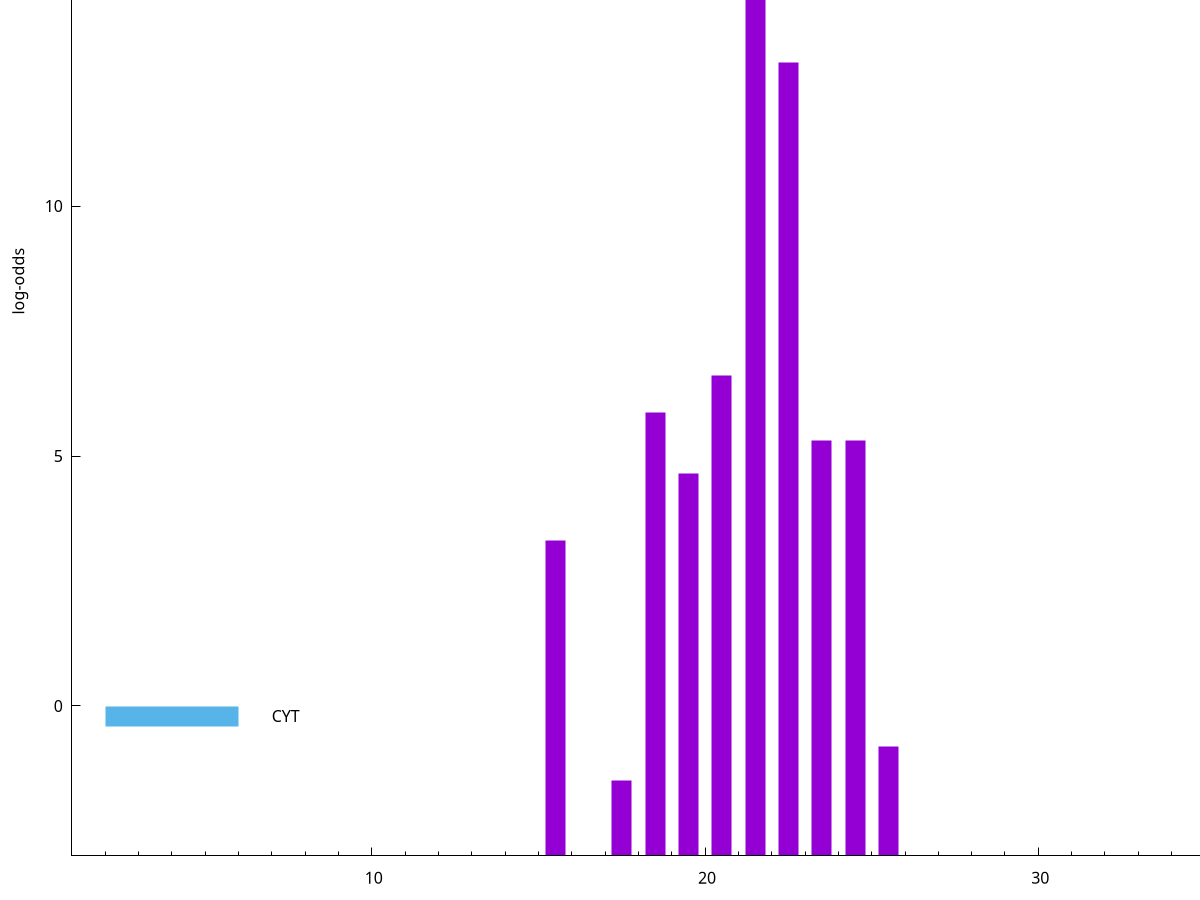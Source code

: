 set title "LipoP predictions for SRR5666568.gff"
set size 2., 1.4
set xrange [1:70] 
set mxtics 10
set yrange [-3:20]
set y2range [0:23]
set ylabel "log-odds"
set term postscript eps color solid "Helvetica" 30
set output "SRR5666568.gff157.eps"
set arrow from 2,17.7668 to 6,17.7668 nohead lt 1 lw 20
set label "SpI" at 7,17.7668
set arrow from 2,-0.200913 to 6,-0.200913 nohead lt 3 lw 20
set label "CYT" at 7,-0.200913
set arrow from 2,17.7668 to 6,17.7668 nohead lt 1 lw 20
set label "SpI" at 7,17.7668
# NOTE: The scores below are the log-odds scores with the threshold
# NOTE: subtracted (a hack to make gnuplot make the histogram all
# NOTE: look nice).
plot "-" axes x1y2 title "" with impulses lt 1 lw 20
21.500000 20.715400
22.500000 15.880000
20.500000 9.606890
18.500000 8.874410
24.500000 8.308920
23.500000 8.304600
19.500000 7.657940
15.500000 6.300950
25.500000 2.197064
17.500000 1.518750
e
exit
